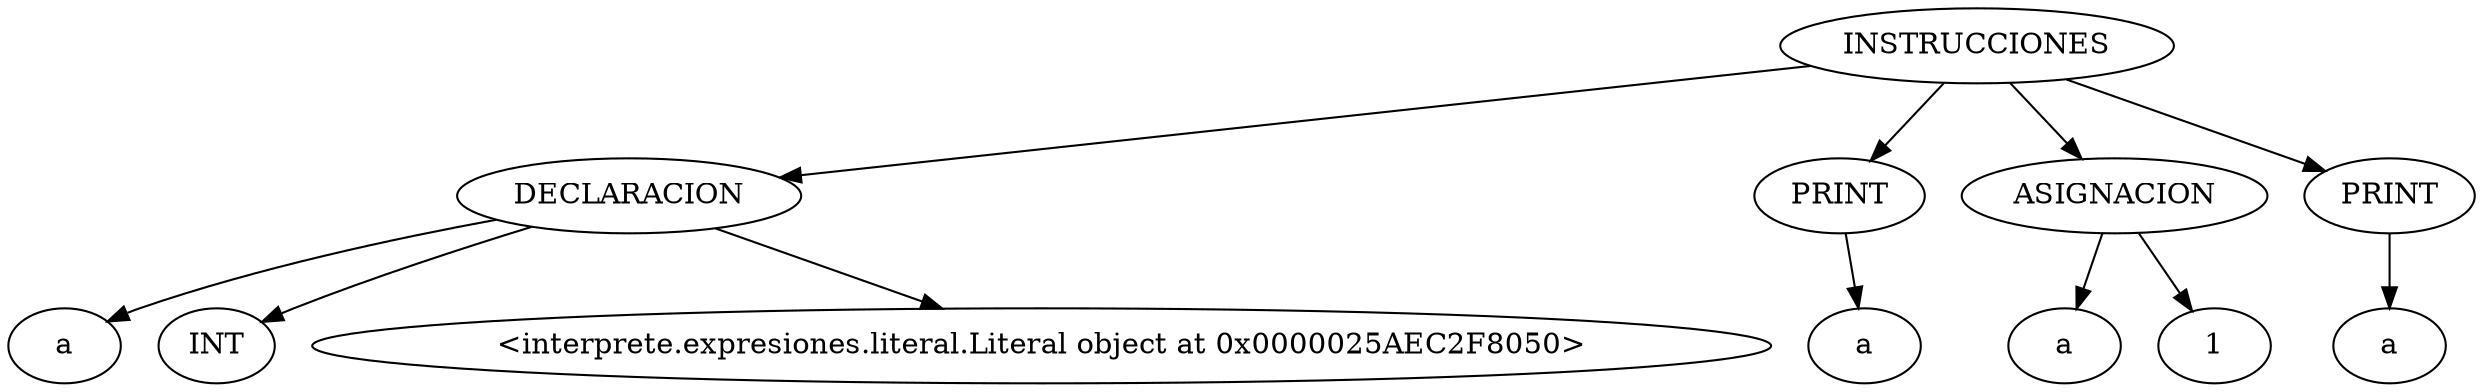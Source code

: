 digraph {
	0 [label = "INSTRUCCIONES"];
	1 [label = "DECLARACION"];
	2 [label = "a"];
	3 [label = "INT"];
	4 [label = "<interprete.expresiones.literal.Literal object at 0x0000025AEC2F8050>"];
	5 [label = "PRINT"];
	6 [label = "a"];
	7 [label = "ASIGNACION"];
	8 [label = "a"];
	9 [label = "1"];
	10 [label = "PRINT"];
	11 [label = "a"];
	0 -> 1;
	1 -> 2;
	1 -> 3;
	1 -> 4;
	0 -> 5;
	5 -> 6;
	0 -> 7;
	7 -> 8;
	7 -> 9;
	0 -> 10;
	10 -> 11;
}
